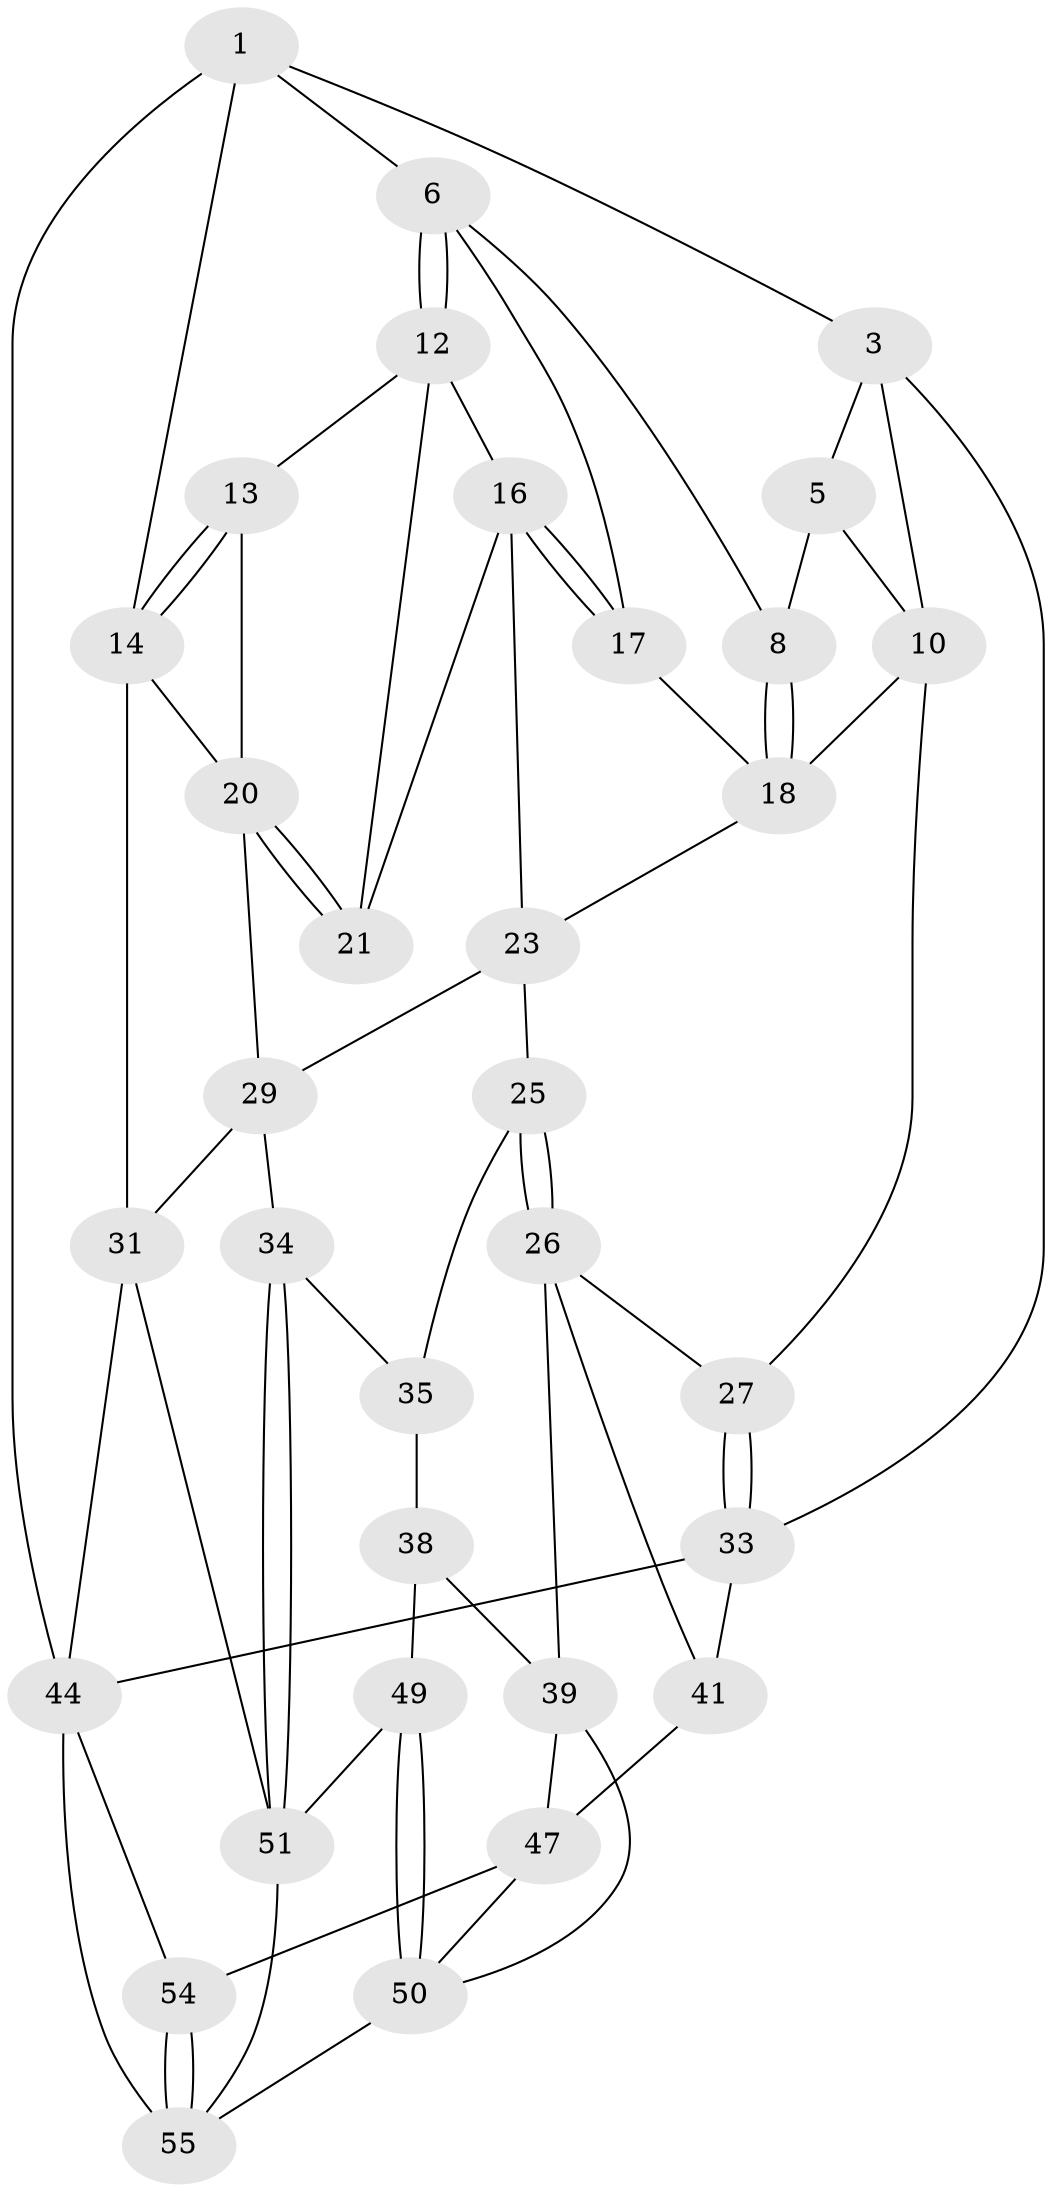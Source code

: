// Generated by graph-tools (version 1.1) at 2025/24/03/03/25 07:24:32]
// undirected, 33 vertices, 70 edges
graph export_dot {
graph [start="1"]
  node [color=gray90,style=filled];
  1 [pos="+0.2194935549846078+0",super="+2"];
  3 [pos="+0+0.25755850326344815",super="+4"];
  5 [pos="+0.21938414209016133+0",super="+9"];
  6 [pos="+0.657468925613503+0",super="+7"];
  8 [pos="+0.4175970309333431+0.07302006404588121"];
  10 [pos="+0.2199843355425535+0.305264794407102",super="+11"];
  12 [pos="+0.8011780645824768+0",super="+15"];
  13 [pos="+0.8849011322331779+0"];
  14 [pos="+1+0",super="+30"];
  16 [pos="+0.6167742371421805+0.20727544221673327",super="+22"];
  17 [pos="+0.5793242707331391+0.10168909575928875"];
  18 [pos="+0.4715007428976623+0.15588298652869806",super="+19"];
  20 [pos="+0.8816104672277012+0.35818746488420605",super="+28"];
  21 [pos="+0.8457205350220084+0.3234891115054836"];
  23 [pos="+0.5690333206129938+0.28944610750763505",super="+24"];
  25 [pos="+0.5499543940941889+0.49534960500776654"];
  26 [pos="+0.2137497764558073+0.4406113749986486",super="+40"];
  27 [pos="+0.15013927501524824+0.37778019342196145"];
  29 [pos="+0.8931140286809629+0.37978886084141233",super="+32"];
  31 [pos="+1+0.7693569568676593",super="+37"];
  33 [pos="+0+0.3906213631045233",super="+42"];
  34 [pos="+0.795232143797935+0.678127521662043"];
  35 [pos="+0.6824188770457816+0.6675773699597602",super="+36"];
  38 [pos="+0.4651127657048721+0.6763338756207005",super="+43"];
  39 [pos="+0.31959442222676965+0.6867080389127622",super="+46"];
  41 [pos="+0.15070247808846657+0.8036516577980855"];
  44 [pos="+0+0.7495354236527388",super="+45"];
  47 [pos="+0.2430357926227457+0.8244252816705379",super="+48"];
  49 [pos="+0.5200451023713133+0.9355929090649925"];
  50 [pos="+0.38397509250898004+0.8389809536954062",super="+53"];
  51 [pos="+1+1",super="+52"];
  54 [pos="+0.14091749105894977+0.877888662473917"];
  55 [pos="+0.15101140463399976+0.9897430007250227",super="+56"];
  1 -- 6;
  1 -- 3;
  1 -- 44;
  1 -- 14;
  3 -- 33;
  3 -- 5;
  3 -- 10;
  5 -- 8;
  5 -- 10;
  6 -- 12;
  6 -- 12;
  6 -- 8;
  6 -- 17;
  8 -- 18;
  8 -- 18;
  10 -- 18;
  10 -- 27;
  12 -- 13;
  12 -- 16;
  12 -- 21;
  13 -- 14;
  13 -- 14;
  13 -- 20;
  14 -- 31 [weight=2];
  14 -- 20;
  16 -- 17;
  16 -- 17;
  16 -- 21;
  16 -- 23;
  17 -- 18;
  18 -- 23;
  20 -- 21;
  20 -- 21;
  20 -- 29;
  23 -- 25;
  23 -- 29;
  25 -- 26;
  25 -- 26;
  25 -- 35;
  26 -- 27;
  26 -- 41;
  26 -- 39;
  27 -- 33;
  27 -- 33;
  29 -- 34;
  29 -- 31;
  31 -- 51;
  31 -- 44;
  33 -- 41;
  33 -- 44;
  34 -- 35;
  34 -- 51;
  34 -- 51;
  35 -- 38 [weight=2];
  38 -- 39;
  38 -- 49;
  39 -- 50;
  39 -- 47;
  41 -- 47;
  44 -- 54;
  44 -- 55;
  47 -- 54;
  47 -- 50;
  49 -- 50;
  49 -- 50;
  49 -- 51;
  50 -- 55;
  51 -- 55;
  54 -- 55;
  54 -- 55;
}
